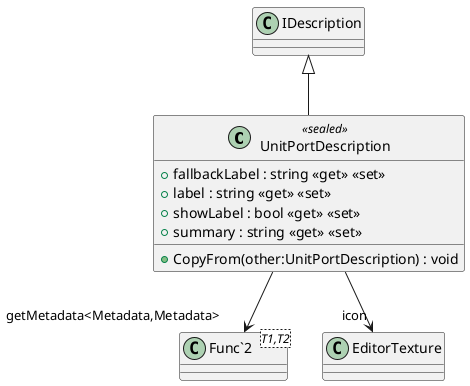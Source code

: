 @startuml
class UnitPortDescription <<sealed>> {
    + fallbackLabel : string <<get>> <<set>>
    + label : string <<get>> <<set>>
    + showLabel : bool <<get>> <<set>>
    + summary : string <<get>> <<set>>
    + CopyFrom(other:UnitPortDescription) : void
}
class "Func`2"<T1,T2> {
}
IDescription <|-- UnitPortDescription
UnitPortDescription --> "icon" EditorTexture
UnitPortDescription --> "getMetadata<Metadata,Metadata>" "Func`2"
@enduml
